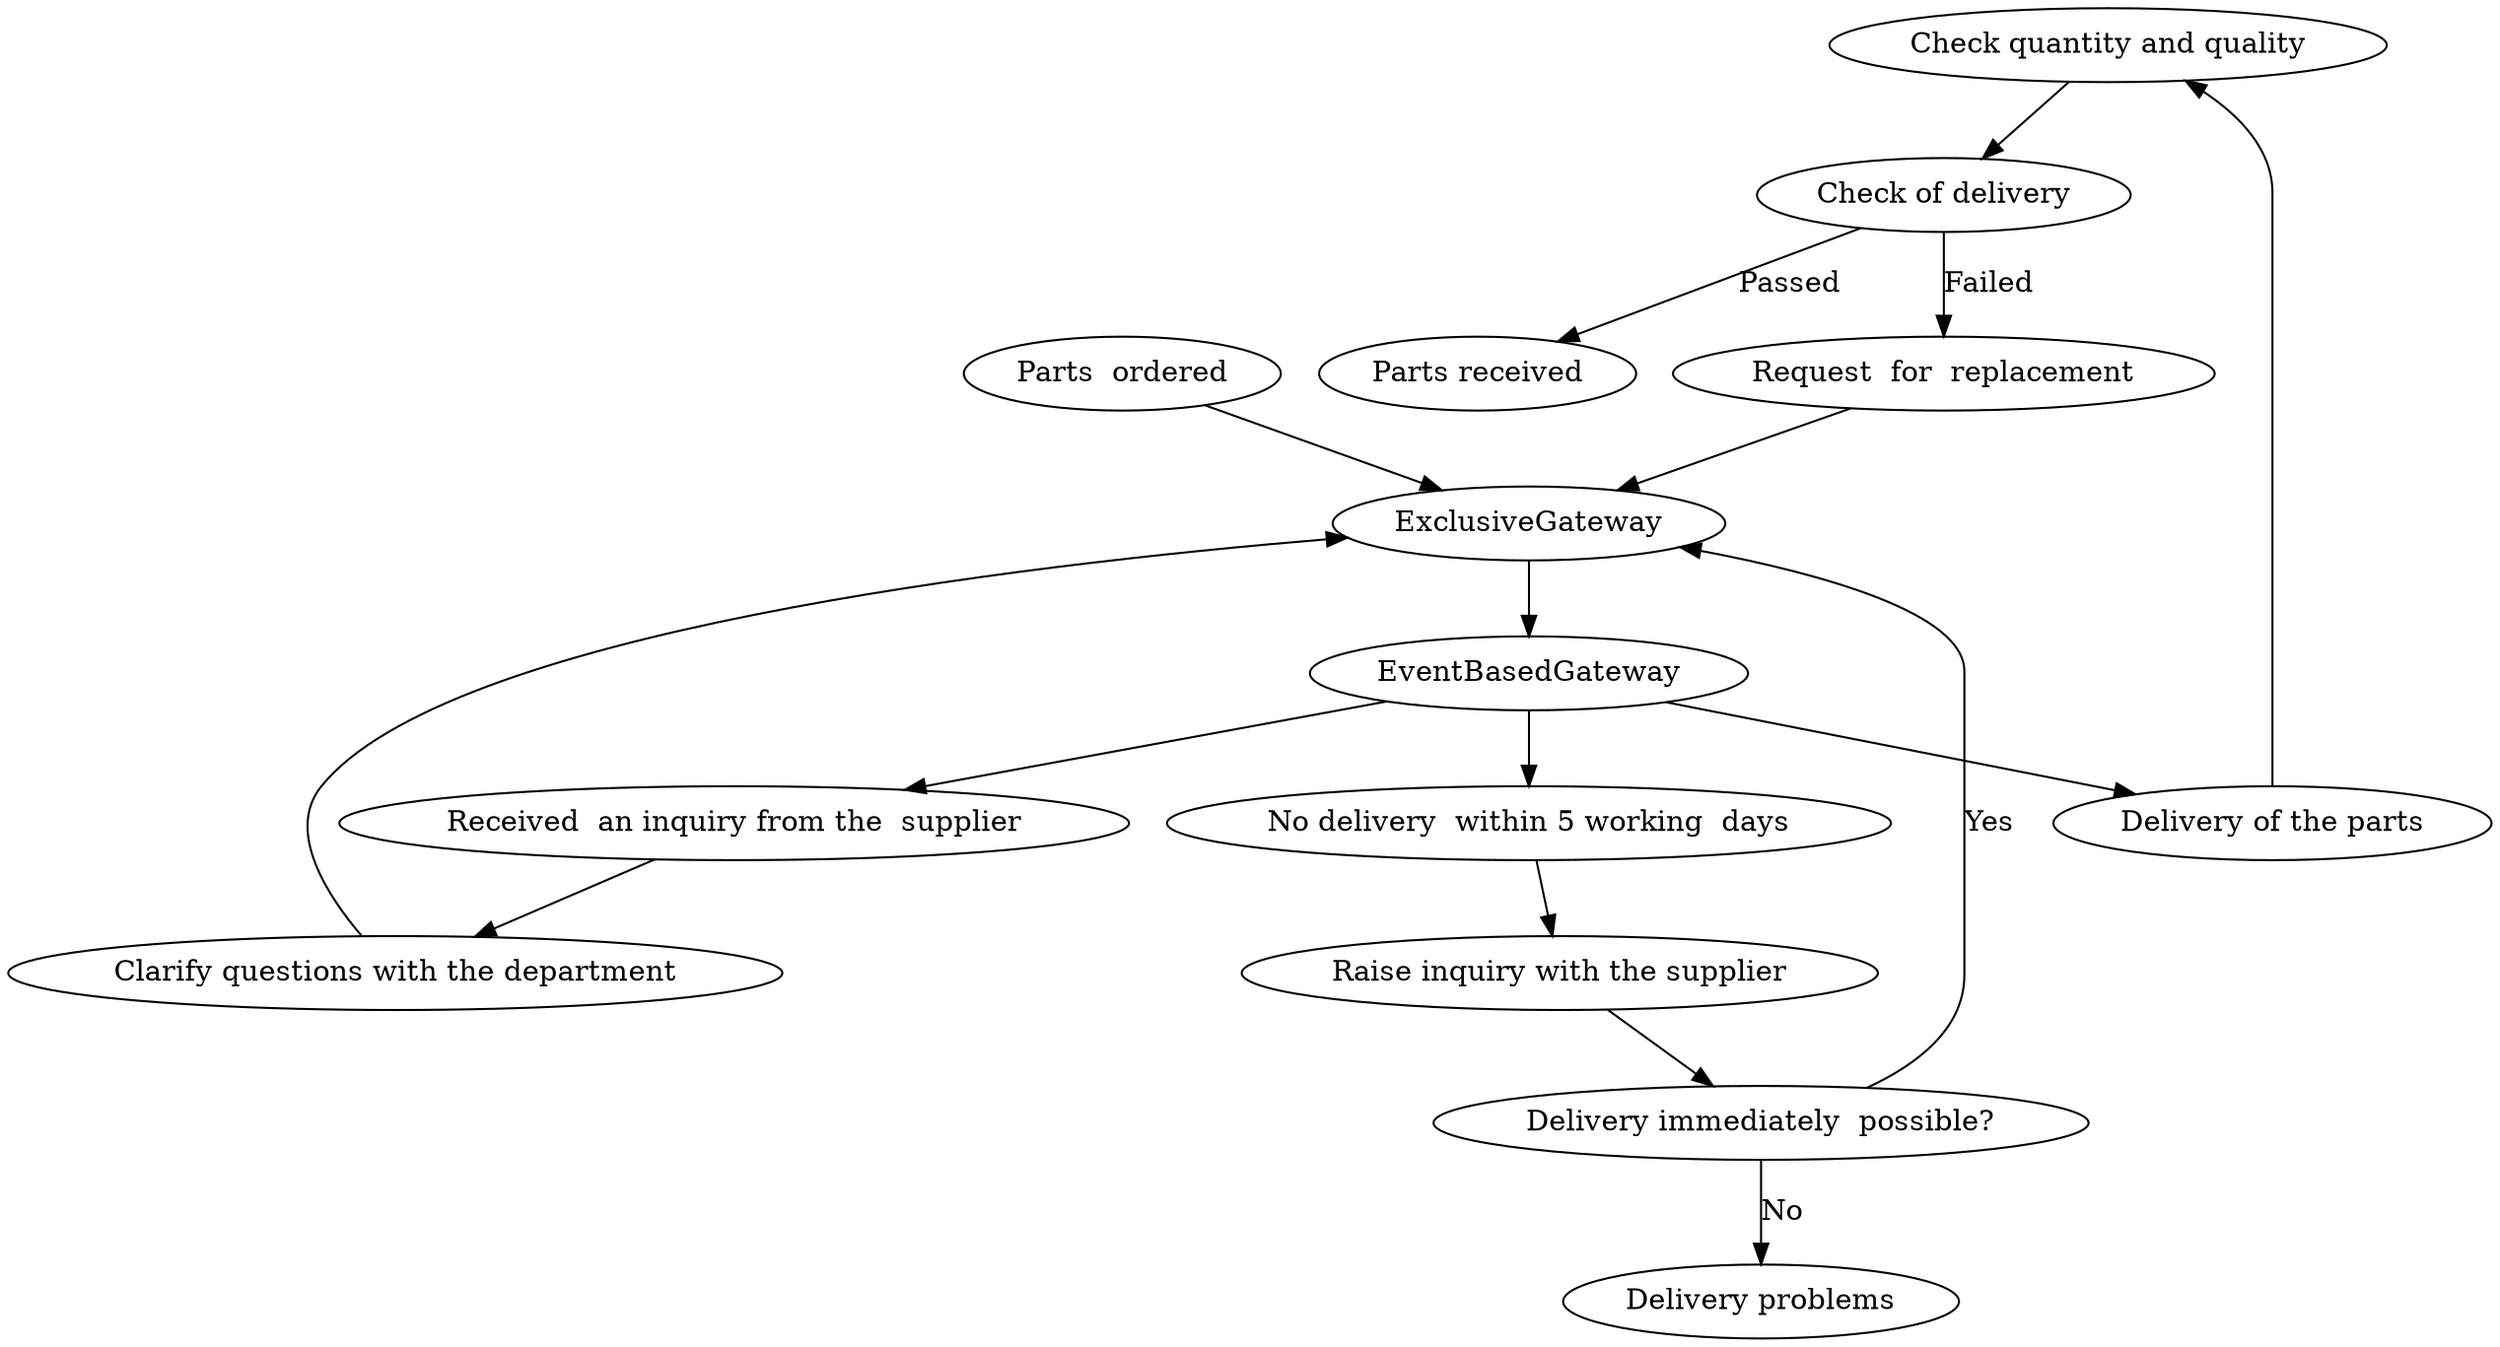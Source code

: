 strict digraph G {
  "Check quantity and quality" [ label="Check quantity and quality" ];
  "Delivery of the parts" [ label="Delivery of the parts" ];
  "Received  an inquiry from the  supplier" [ label="Received  an inquiry from the  supplier" ];
  "No delivery  within 5 working  days" [ label="No delivery  within 5 working  days" ];
  "ExclusiveGateway" [ label="ExclusiveGateway" ];
  "Delivery immediately  possible?" [ label="Delivery immediately  possible?" ];
  "Check of delivery" [ label="Check of delivery" ];
  "Clarify questions with the department" [ label="Clarify questions with the department" ];
  "Raise inquiry with the supplier" [ label="Raise inquiry with the supplier" ];
  "Request  for  replacement" [ label="Request  for  replacement" ];
  "Parts received" [ label="Parts received" ];
  "Delivery problems" [ label="Delivery problems" ];
  "EventBasedGateway" [ label="EventBasedGateway" ];
  "Parts  ordered" [ label="Parts  ordered" ];
  "Received  an inquiry from the  supplier" -> "Clarify questions with the department" [ label="" ];
  "Delivery of the parts" -> "Check quantity and quality" [ label="" ];
  "Parts  ordered" -> "ExclusiveGateway" [ label="" ];
  "ExclusiveGateway" -> "EventBasedGateway" [ label="" ];
  "No delivery  within 5 working  days" -> "Raise inquiry with the supplier" [ label="" ];
  "Raise inquiry with the supplier" -> "Delivery immediately  possible?" [ label="" ];
  "Check quantity and quality" -> "Check of delivery" [ label="" ];
  "EventBasedGateway" -> "Delivery of the parts" [ label="" ];
  "EventBasedGateway" -> "No delivery  within 5 working  days" [ label="" ];
  "EventBasedGateway" -> "Received  an inquiry from the  supplier" [ label="" ];
  "Delivery immediately  possible?" -> "Delivery problems" [ label="No" ];
  "Delivery immediately  possible?" -> "ExclusiveGateway" [ label="Yes" ];
  "Request  for  replacement" -> "ExclusiveGateway" [ label="" ];
  "Clarify questions with the department" -> "ExclusiveGateway" [ label="" ];
  "Check of delivery" -> "Request  for  replacement" [ label="Failed" ];
  "Check of delivery" -> "Parts received" [ label="Passed" ];
}
